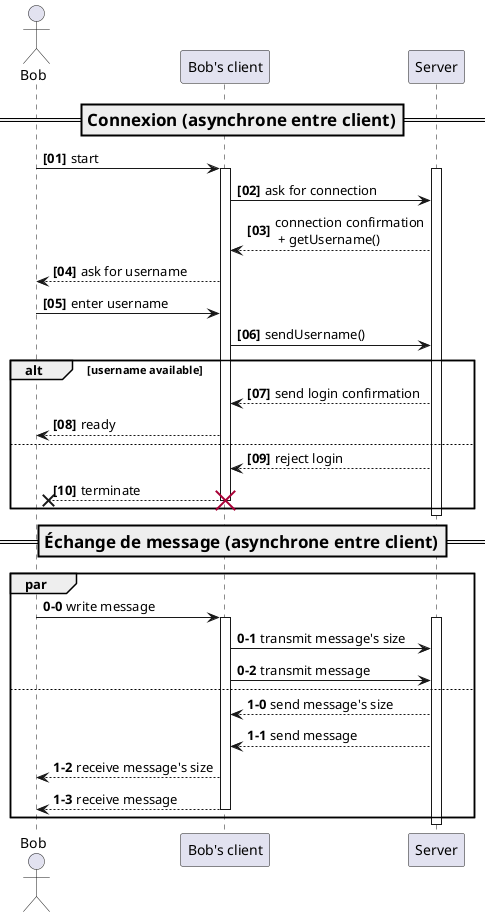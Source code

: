@startuml sequence

skinparam responseMessageBelowArrow true

actor Bob 
participant "Bob's client" as Client
participant Server

===Connexion (asynchrone entre client)==
autonumber "<b>[00]"
Bob -> Client++: start
activate Server
Client -> Server: ask for connection
Server --> Client: connection confirmation\n + getUsername()
Client --> Bob: ask for username
Bob -> Client: enter username
Client -> Server: sendUsername()
alt username available
Server --> Client: send login confirmation
Client --> Bob: ready
else
Server --> Client: reject login
Client --x Bob: terminate
destroy Client
end
deactivate Server

===Échange de message (asynchrone entre client)==

activate Server
par
autonumber 0-0
Bob -> Client++ : write message
activate Server
Client -> Server: transmit message's size
Client -> Server: transmit message
else
autonumber 1-0
Server --> Client: send message's size
Server --> Client: send message
Client --> Bob: receive message's size
Client --> Bob--: receive message
end
deactivate Server
@enduml
@startuml commands
skinparam responseMessageBelowArrow true

actor Bob 
participant "Bob's client" as Client
participant Server
===Commandes==
==/mp <username>==
Bob -> Client++: write message to\n <username>
activate Server
Client -> Server: transmit message
Server -> Server: dispatch
alt <username> exists
Server -> Client: confirmation
Client -> Bob: print written\nmessage
else
Server -> Client: error
Client -> Bob--: "this client doesn't\nexist"
end
deactivate Server
==/help==
Bob -> Client++: write "/help"
activate Server
Client -> Server: transmit message
Server -> Server: dispatch
Server -> Client: return the list\nof commands
Client -> Bob--: print the list\nof commands
deactivate Server
==/DC or ^C==
Bob -> Client++: write "/DC"
activate Server
Client -> Server: transmit message
Server -> Server: catch\nrequest
Server --> Client: deconnect client
Client --> Bob--: confirm deconnection
destroy Client
deactivate Server
@enduml

@startuml fileManagement
actor Bob
participant "Bob's client" as Client
participant "Bob's client subprocess" as Client2
participant "Server subprocess" as Server
===File management==
==File sending==
Bob -> Client++: write '/send'
activate Server
Client -> Client2++: create subprocess
Client2 --> Bob: print the list\nof available\nfiles
Bob -> Client2: choose file
Client2 -> Server: send '@send'
Client2 -> Server: send filename
loop
alt content not null
Client2 -> Server: send content
Server -> Server: write content
else
break
Client2 -> Server: send '@end'
end
end
end
destroy Client2
deactivate Client
deactivate Client2
deactivate Server
==File receving==
Bob -> Client++: write '/ls'
activate Server
Client -> Client2++: create subprocess
Client2 -> Server: ask for files
Server --> Client2: return available files
Client2 --> Bob: print the list\nof available\nfiles
Bob -> Client: write '/recv'
Bob -> Client2: choose file
Client2 -> Server: send '@recv'
Client2 -> Server: send filename
loop
alt content not null
Client2 <- Server: send content
Client2 -> Client2: write content
else
break
Client2 <- Server: send '@end'
end
end
end
destroy Client2
@enduml